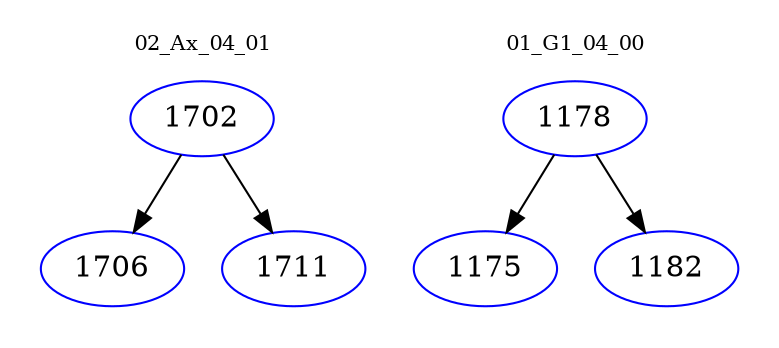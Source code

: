 digraph{
subgraph cluster_0 {
color = white
label = "02_Ax_04_01";
fontsize=10;
T0_1702 [label="1702", color="blue"]
T0_1702 -> T0_1706 [color="black"]
T0_1706 [label="1706", color="blue"]
T0_1702 -> T0_1711 [color="black"]
T0_1711 [label="1711", color="blue"]
}
subgraph cluster_1 {
color = white
label = "01_G1_04_00";
fontsize=10;
T1_1178 [label="1178", color="blue"]
T1_1178 -> T1_1175 [color="black"]
T1_1175 [label="1175", color="blue"]
T1_1178 -> T1_1182 [color="black"]
T1_1182 [label="1182", color="blue"]
}
}
